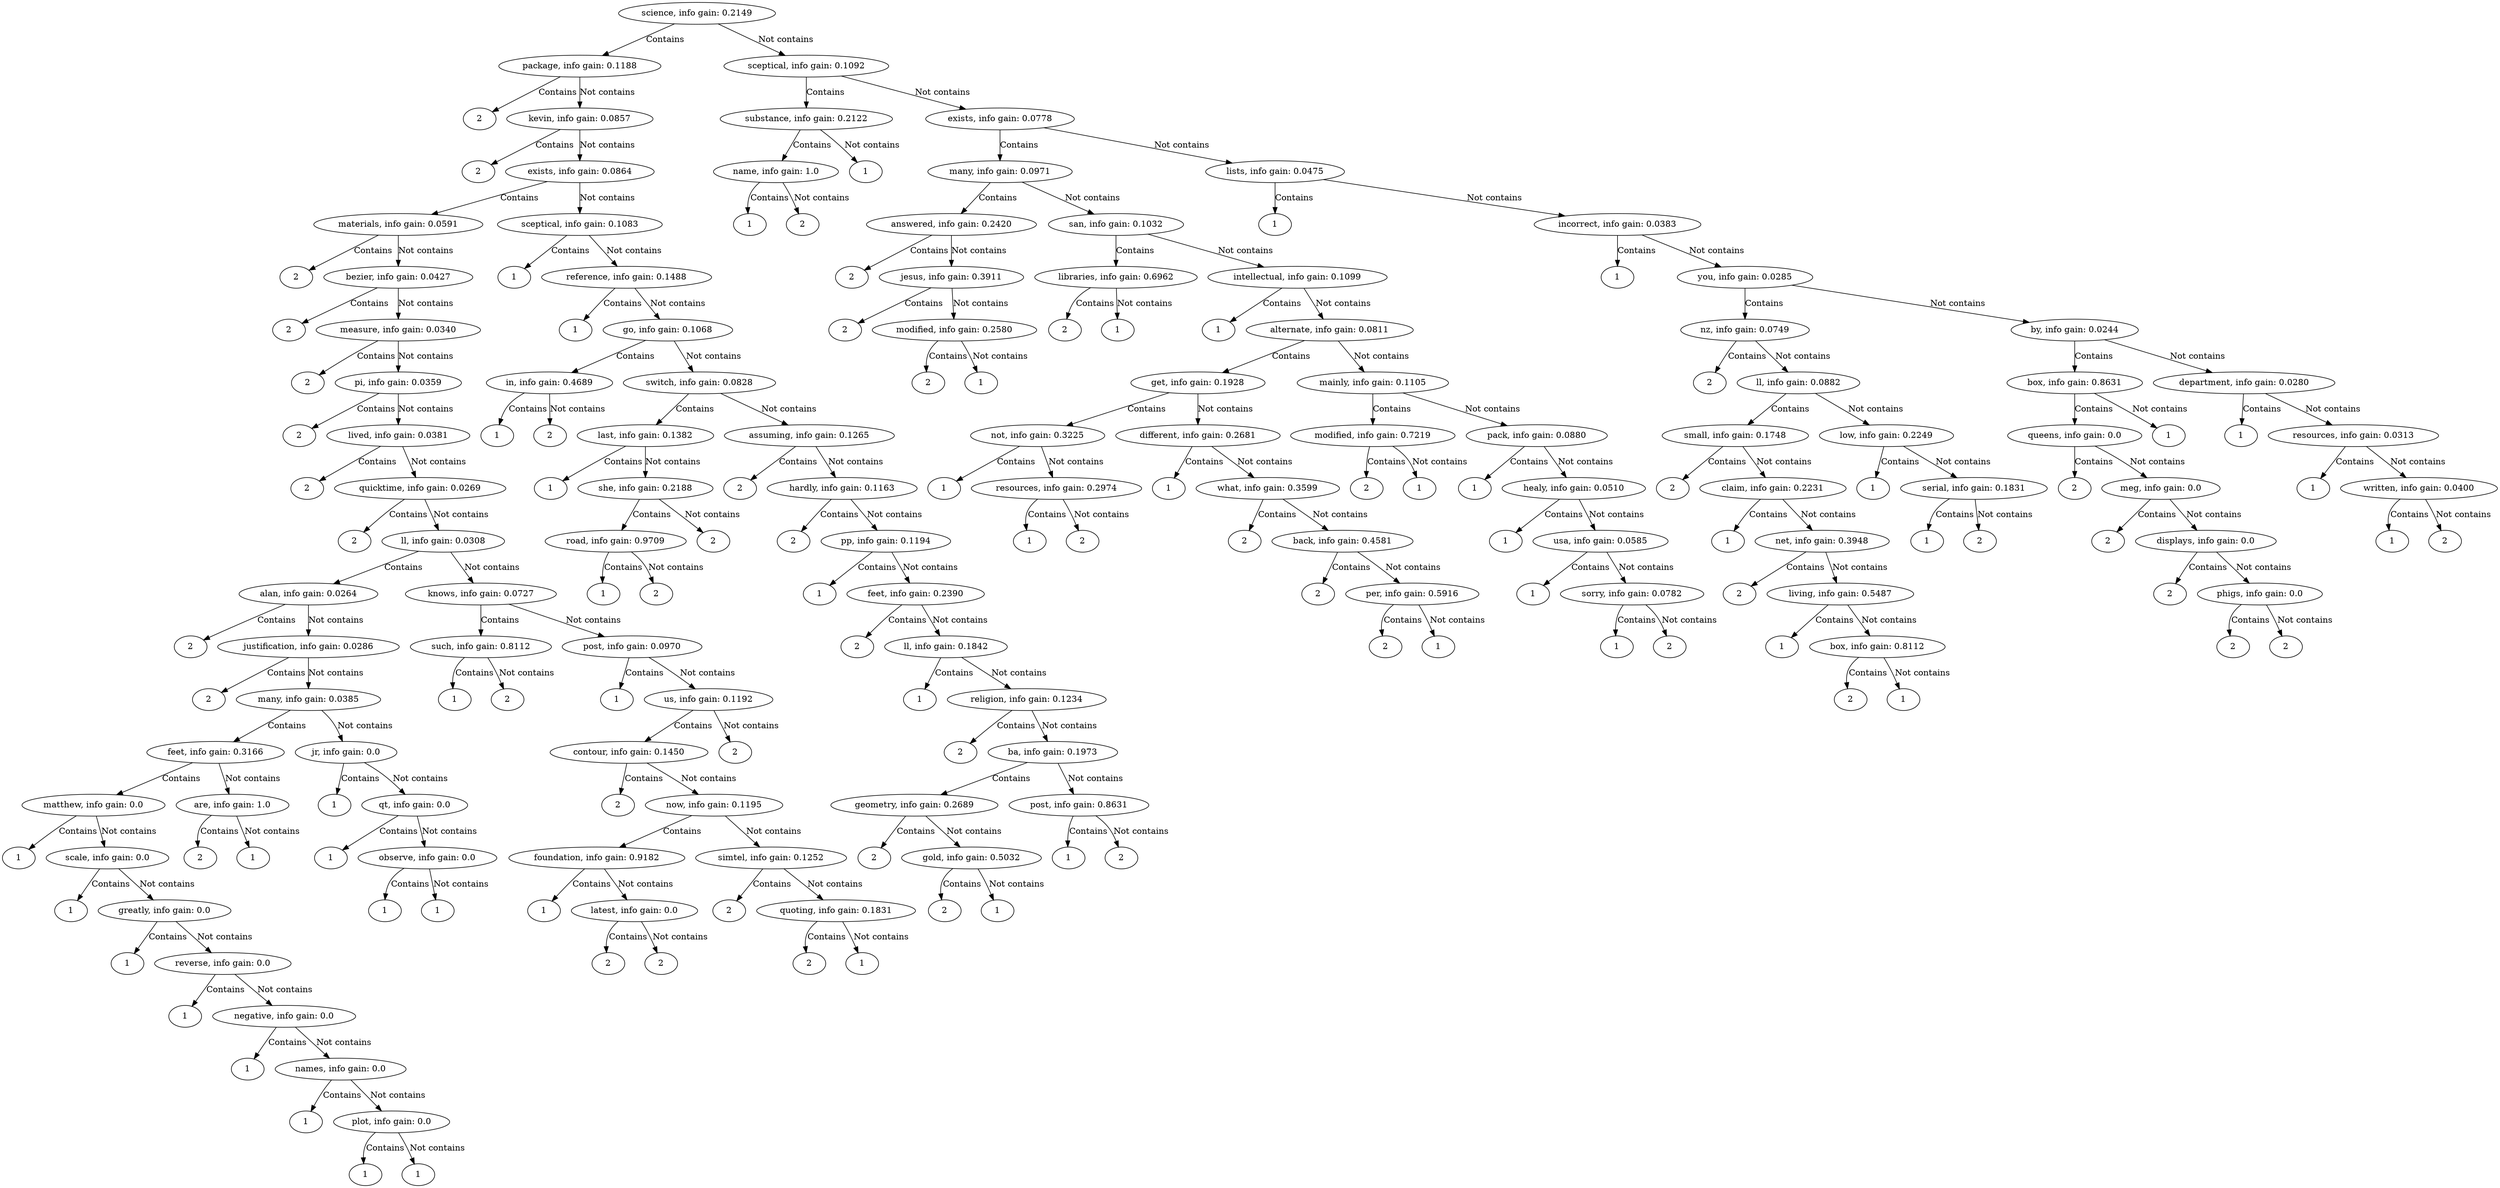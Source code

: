 digraph {
	485 [label="science, info gain: 0.2149"]
	485 -> "485-3143" [label=Contains]
	"485-3143" [label="package, info gain: 0.1188"]
	"485-3143" -> "True-485-3143" [label=Contains]
	"True-485-3143" [label=2]
	"485-3143" -> "485-3143-2109" [label="Not contains"]
	"485-3143-2109" [label="kevin, info gain: 0.0857"]
	"485-3143-2109" -> "True-485-3143-2109" [label=Contains]
	"True-485-3143-2109" [label=2]
	"485-3143-2109" -> "485-3143-2109-153" [label="Not contains"]
	"485-3143-2109-153" [label="exists, info gain: 0.0864"]
	"485-3143-2109-153" -> "485-3143-2109-153-2270" [label=Contains]
	"485-3143-2109-153-2270" [label="materials, info gain: 0.0591"]
	"485-3143-2109-153-2270" -> "True-485-3143-2109-153-2270" [label=Contains]
	"True-485-3143-2109-153-2270" [label=2]
	"485-3143-2109-153-2270" -> "485-3143-2109-153-2270-3321" [label="Not contains"]
	"485-3143-2109-153-2270-3321" [label="bezier, info gain: 0.0427"]
	"485-3143-2109-153-2270-3321" -> "True-485-3143-2109-153-2270-3321" [label=Contains]
	"True-485-3143-2109-153-2270-3321" [label=2]
	"485-3143-2109-153-2270-3321" -> "485-3143-2109-153-2270-3321-2539" [label="Not contains"]
	"485-3143-2109-153-2270-3321-2539" [label="measure, info gain: 0.0340"]
	"485-3143-2109-153-2270-3321-2539" -> "True-485-3143-2109-153-2270-3321-2539" [label=Contains]
	"True-485-3143-2109-153-2270-3321-2539" [label=2]
	"485-3143-2109-153-2270-3321-2539" -> "485-3143-2109-153-2270-3321-2539-1904" [label="Not contains"]
	"485-3143-2109-153-2270-3321-2539-1904" [label="pi, info gain: 0.0359"]
	"485-3143-2109-153-2270-3321-2539-1904" -> "True-485-3143-2109-153-2270-3321-2539-1904" [label=Contains]
	"True-485-3143-2109-153-2270-3321-2539-1904" [label=2]
	"485-3143-2109-153-2270-3321-2539-1904" -> "485-3143-2109-153-2270-3321-2539-1904-2667" [label="Not contains"]
	"485-3143-2109-153-2270-3321-2539-1904-2667" [label="lived, info gain: 0.0381"]
	"485-3143-2109-153-2270-3321-2539-1904-2667" -> "True-485-3143-2109-153-2270-3321-2539-1904-2667" [label=Contains]
	"True-485-3143-2109-153-2270-3321-2539-1904-2667" [label=2]
	"485-3143-2109-153-2270-3321-2539-1904-2667" -> "485-3143-2109-153-2270-3321-2539-1904-2667-3128" [label="Not contains"]
	"485-3143-2109-153-2270-3321-2539-1904-2667-3128" [label="quicktime, info gain: 0.0269"]
	"485-3143-2109-153-2270-3321-2539-1904-2667-3128" -> "True-485-3143-2109-153-2270-3321-2539-1904-2667-3128" [label=Contains]
	"True-485-3143-2109-153-2270-3321-2539-1904-2667-3128" [label=2]
	"485-3143-2109-153-2270-3321-2539-1904-2667-3128" -> "485-3143-2109-153-2270-3321-2539-1904-2667-3128-301" [label="Not contains"]
	"485-3143-2109-153-2270-3321-2539-1904-2667-3128-301" [label="ll, info gain: 0.0308"]
	"485-3143-2109-153-2270-3321-2539-1904-2667-3128-301" -> "485-3143-2109-153-2270-3321-2539-1904-2667-3128-301-3506" [label=Contains]
	"485-3143-2109-153-2270-3321-2539-1904-2667-3128-301-3506" [label="alan, info gain: 0.0264"]
	"485-3143-2109-153-2270-3321-2539-1904-2667-3128-301-3506" -> "True-485-3143-2109-153-2270-3321-2539-1904-2667-3128-301-3506" [label=Contains]
	"True-485-3143-2109-153-2270-3321-2539-1904-2667-3128-301-3506" [label=2]
	"485-3143-2109-153-2270-3321-2539-1904-2667-3128-301-3506" -> "485-3143-2109-153-2270-3321-2539-1904-2667-3128-301-3506-322" [label="Not contains"]
	"485-3143-2109-153-2270-3321-2539-1904-2667-3128-301-3506-322" [label="justification, info gain: 0.0286"]
	"485-3143-2109-153-2270-3321-2539-1904-2667-3128-301-3506-322" -> "True-485-3143-2109-153-2270-3321-2539-1904-2667-3128-301-3506-322" [label=Contains]
	"True-485-3143-2109-153-2270-3321-2539-1904-2667-3128-301-3506-322" [label=2]
	"485-3143-2109-153-2270-3321-2539-1904-2667-3128-301-3506-322" -> "485-3143-2109-153-2270-3321-2539-1904-2667-3128-301-3506-322-188" [label="Not contains"]
	"485-3143-2109-153-2270-3321-2539-1904-2667-3128-301-3506-322-188" [label="many, info gain: 0.0385"]
	"485-3143-2109-153-2270-3321-2539-1904-2667-3128-301-3506-322-188" -> "485-3143-2109-153-2270-3321-2539-1904-2667-3128-301-3506-322-188-44" [label=Contains]
	"485-3143-2109-153-2270-3321-2539-1904-2667-3128-301-3506-322-188-44" [label="feet, info gain: 0.3166"]
	"485-3143-2109-153-2270-3321-2539-1904-2667-3128-301-3506-322-188-44" -> "485-3143-2109-153-2270-3321-2539-1904-2667-3128-301-3506-322-188-44-2069" [label=Contains]
	"485-3143-2109-153-2270-3321-2539-1904-2667-3128-301-3506-322-188-44-2069" [label="matthew, info gain: 0.0"]
	"485-3143-2109-153-2270-3321-2539-1904-2667-3128-301-3506-322-188-44-2069" -> "True-485-3143-2109-153-2270-3321-2539-1904-2667-3128-301-3506-322-188-44-2069" [label=Contains]
	"True-485-3143-2109-153-2270-3321-2539-1904-2667-3128-301-3506-322-188-44-2069" [label=1]
	"485-3143-2109-153-2270-3321-2539-1904-2667-3128-301-3506-322-188-44-2069" -> "485-3143-2109-153-2270-3321-2539-1904-2667-3128-301-3506-322-188-44-2069-2832" [label="Not contains"]
	"485-3143-2109-153-2270-3321-2539-1904-2667-3128-301-3506-322-188-44-2069-2832" [label="scale, info gain: 0.0"]
	"485-3143-2109-153-2270-3321-2539-1904-2667-3128-301-3506-322-188-44-2069-2832" -> "True-485-3143-2109-153-2270-3321-2539-1904-2667-3128-301-3506-322-188-44-2069-2832" [label=Contains]
	"True-485-3143-2109-153-2270-3321-2539-1904-2667-3128-301-3506-322-188-44-2069-2832" [label=1]
	"485-3143-2109-153-2270-3321-2539-1904-2667-3128-301-3506-322-188-44-2069-2832" -> "485-3143-2109-153-2270-3321-2539-1904-2667-3128-301-3506-322-188-44-2069-2832-2723" [label="Not contains"]
	"485-3143-2109-153-2270-3321-2539-1904-2667-3128-301-3506-322-188-44-2069-2832-2723" [label="greatly, info gain: 0.0"]
	"485-3143-2109-153-2270-3321-2539-1904-2667-3128-301-3506-322-188-44-2069-2832-2723" -> "True-485-3143-2109-153-2270-3321-2539-1904-2667-3128-301-3506-322-188-44-2069-2832-2723" [label=Contains]
	"True-485-3143-2109-153-2270-3321-2539-1904-2667-3128-301-3506-322-188-44-2069-2832-2723" [label=1]
	"485-3143-2109-153-2270-3321-2539-1904-2667-3128-301-3506-322-188-44-2069-2832-2723" -> "485-3143-2109-153-2270-3321-2539-1904-2667-3128-301-3506-322-188-44-2069-2832-2723-2665" [label="Not contains"]
	"485-3143-2109-153-2270-3321-2539-1904-2667-3128-301-3506-322-188-44-2069-2832-2723-2665" [label="reverse, info gain: 0.0"]
	"485-3143-2109-153-2270-3321-2539-1904-2667-3128-301-3506-322-188-44-2069-2832-2723-2665" -> "True-485-3143-2109-153-2270-3321-2539-1904-2667-3128-301-3506-322-188-44-2069-2832-2723-2665" [label=Contains]
	"True-485-3143-2109-153-2270-3321-2539-1904-2667-3128-301-3506-322-188-44-2069-2832-2723-2665" [label=1]
	"485-3143-2109-153-2270-3321-2539-1904-2667-3128-301-3506-322-188-44-2069-2832-2723-2665" -> "485-3143-2109-153-2270-3321-2539-1904-2667-3128-301-3506-322-188-44-2069-2832-2723-2665-330" [label="Not contains"]
	"485-3143-2109-153-2270-3321-2539-1904-2667-3128-301-3506-322-188-44-2069-2832-2723-2665-330" [label="negative, info gain: 0.0"]
	"485-3143-2109-153-2270-3321-2539-1904-2667-3128-301-3506-322-188-44-2069-2832-2723-2665-330" -> "True-485-3143-2109-153-2270-3321-2539-1904-2667-3128-301-3506-322-188-44-2069-2832-2723-2665-330" [label=Contains]
	"True-485-3143-2109-153-2270-3321-2539-1904-2667-3128-301-3506-322-188-44-2069-2832-2723-2665-330" [label=1]
	"485-3143-2109-153-2270-3321-2539-1904-2667-3128-301-3506-322-188-44-2069-2832-2723-2665-330" -> "485-3143-2109-153-2270-3321-2539-1904-2667-3128-301-3506-322-188-44-2069-2832-2723-2665-330-2375" [label="Not contains"]
	"485-3143-2109-153-2270-3321-2539-1904-2667-3128-301-3506-322-188-44-2069-2832-2723-2665-330-2375" [label="names, info gain: 0.0"]
	"485-3143-2109-153-2270-3321-2539-1904-2667-3128-301-3506-322-188-44-2069-2832-2723-2665-330-2375" -> "True-485-3143-2109-153-2270-3321-2539-1904-2667-3128-301-3506-322-188-44-2069-2832-2723-2665-330-2375" [label=Contains]
	"True-485-3143-2109-153-2270-3321-2539-1904-2667-3128-301-3506-322-188-44-2069-2832-2723-2665-330-2375" [label=1]
	"485-3143-2109-153-2270-3321-2539-1904-2667-3128-301-3506-322-188-44-2069-2832-2723-2665-330-2375" -> "485-3143-2109-153-2270-3321-2539-1904-2667-3128-301-3506-322-188-44-2069-2832-2723-2665-330-2375-2357" [label="Not contains"]
	"485-3143-2109-153-2270-3321-2539-1904-2667-3128-301-3506-322-188-44-2069-2832-2723-2665-330-2375-2357" [label="plot, info gain: 0.0"]
	"485-3143-2109-153-2270-3321-2539-1904-2667-3128-301-3506-322-188-44-2069-2832-2723-2665-330-2375-2357" -> "True-485-3143-2109-153-2270-3321-2539-1904-2667-3128-301-3506-322-188-44-2069-2832-2723-2665-330-2375-2357" [label=Contains]
	"True-485-3143-2109-153-2270-3321-2539-1904-2667-3128-301-3506-322-188-44-2069-2832-2723-2665-330-2375-2357" [label=1]
	"485-3143-2109-153-2270-3321-2539-1904-2667-3128-301-3506-322-188-44-2069-2832-2723-2665-330-2375-2357" -> "False-485-3143-2109-153-2270-3321-2539-1904-2667-3128-301-3506-322-188-44-2069-2832-2723-2665-330-2375-2357" [label="Not contains"]
	"False-485-3143-2109-153-2270-3321-2539-1904-2667-3128-301-3506-322-188-44-2069-2832-2723-2665-330-2375-2357" [label=1]
	"485-3143-2109-153-2270-3321-2539-1904-2667-3128-301-3506-322-188-44" -> "485-3143-2109-153-2270-3321-2539-1904-2667-3128-301-3506-322-188-44-22" [label="Not contains"]
	"485-3143-2109-153-2270-3321-2539-1904-2667-3128-301-3506-322-188-44-22" [label="are, info gain: 1.0"]
	"485-3143-2109-153-2270-3321-2539-1904-2667-3128-301-3506-322-188-44-22" -> "True-485-3143-2109-153-2270-3321-2539-1904-2667-3128-301-3506-322-188-44-22" [label=Contains]
	"True-485-3143-2109-153-2270-3321-2539-1904-2667-3128-301-3506-322-188-44-22" [label=2]
	"485-3143-2109-153-2270-3321-2539-1904-2667-3128-301-3506-322-188-44-22" -> "False-485-3143-2109-153-2270-3321-2539-1904-2667-3128-301-3506-322-188-44-22" [label="Not contains"]
	"False-485-3143-2109-153-2270-3321-2539-1904-2667-3128-301-3506-322-188-44-22" [label=1]
	"485-3143-2109-153-2270-3321-2539-1904-2667-3128-301-3506-322-188" -> "485-3143-2109-153-2270-3321-2539-1904-2667-3128-301-3506-322-188-125" [label="Not contains"]
	"485-3143-2109-153-2270-3321-2539-1904-2667-3128-301-3506-322-188-125" [label="jr, info gain: 0.0"]
	"485-3143-2109-153-2270-3321-2539-1904-2667-3128-301-3506-322-188-125" -> "True-485-3143-2109-153-2270-3321-2539-1904-2667-3128-301-3506-322-188-125" [label=Contains]
	"True-485-3143-2109-153-2270-3321-2539-1904-2667-3128-301-3506-322-188-125" [label=1]
	"485-3143-2109-153-2270-3321-2539-1904-2667-3128-301-3506-322-188-125" -> "485-3143-2109-153-2270-3321-2539-1904-2667-3128-301-3506-322-188-125-3090" [label="Not contains"]
	"485-3143-2109-153-2270-3321-2539-1904-2667-3128-301-3506-322-188-125-3090" [label="qt, info gain: 0.0"]
	"485-3143-2109-153-2270-3321-2539-1904-2667-3128-301-3506-322-188-125-3090" -> "True-485-3143-2109-153-2270-3321-2539-1904-2667-3128-301-3506-322-188-125-3090" [label=Contains]
	"True-485-3143-2109-153-2270-3321-2539-1904-2667-3128-301-3506-322-188-125-3090" [label=1]
	"485-3143-2109-153-2270-3321-2539-1904-2667-3128-301-3506-322-188-125-3090" -> "485-3143-2109-153-2270-3321-2539-1904-2667-3128-301-3506-322-188-125-3090-3081" [label="Not contains"]
	"485-3143-2109-153-2270-3321-2539-1904-2667-3128-301-3506-322-188-125-3090-3081" [label="observe, info gain: 0.0"]
	"485-3143-2109-153-2270-3321-2539-1904-2667-3128-301-3506-322-188-125-3090-3081" -> "True-485-3143-2109-153-2270-3321-2539-1904-2667-3128-301-3506-322-188-125-3090-3081" [label=Contains]
	"True-485-3143-2109-153-2270-3321-2539-1904-2667-3128-301-3506-322-188-125-3090-3081" [label=1]
	"485-3143-2109-153-2270-3321-2539-1904-2667-3128-301-3506-322-188-125-3090-3081" -> "False-485-3143-2109-153-2270-3321-2539-1904-2667-3128-301-3506-322-188-125-3090-3081" [label="Not contains"]
	"False-485-3143-2109-153-2270-3321-2539-1904-2667-3128-301-3506-322-188-125-3090-3081" [label=1]
	"485-3143-2109-153-2270-3321-2539-1904-2667-3128-301" -> "485-3143-2109-153-2270-3321-2539-1904-2667-3128-301-2047" [label="Not contains"]
	"485-3143-2109-153-2270-3321-2539-1904-2667-3128-301-2047" [label="knows, info gain: 0.0727"]
	"485-3143-2109-153-2270-3321-2539-1904-2667-3128-301-2047" -> "485-3143-2109-153-2270-3321-2539-1904-2667-3128-301-2047-79" [label=Contains]
	"485-3143-2109-153-2270-3321-2539-1904-2667-3128-301-2047-79" [label="such, info gain: 0.8112"]
	"485-3143-2109-153-2270-3321-2539-1904-2667-3128-301-2047-79" -> "True-485-3143-2109-153-2270-3321-2539-1904-2667-3128-301-2047-79" [label=Contains]
	"True-485-3143-2109-153-2270-3321-2539-1904-2667-3128-301-2047-79" [label=1]
	"485-3143-2109-153-2270-3321-2539-1904-2667-3128-301-2047-79" -> "False-485-3143-2109-153-2270-3321-2539-1904-2667-3128-301-2047-79" [label="Not contains"]
	"False-485-3143-2109-153-2270-3321-2539-1904-2667-3128-301-2047-79" [label=2]
	"485-3143-2109-153-2270-3321-2539-1904-2667-3128-301-2047" -> "485-3143-2109-153-2270-3321-2539-1904-2667-3128-301-2047-166" [label="Not contains"]
	"485-3143-2109-153-2270-3321-2539-1904-2667-3128-301-2047-166" [label="post, info gain: 0.0970"]
	"485-3143-2109-153-2270-3321-2539-1904-2667-3128-301-2047-166" -> "True-485-3143-2109-153-2270-3321-2539-1904-2667-3128-301-2047-166" [label=Contains]
	"True-485-3143-2109-153-2270-3321-2539-1904-2667-3128-301-2047-166" [label=1]
	"485-3143-2109-153-2270-3321-2539-1904-2667-3128-301-2047-166" -> "485-3143-2109-153-2270-3321-2539-1904-2667-3128-301-2047-166-26" [label="Not contains"]
	"485-3143-2109-153-2270-3321-2539-1904-2667-3128-301-2047-166-26" [label="us, info gain: 0.1192"]
	"485-3143-2109-153-2270-3321-2539-1904-2667-3128-301-2047-166-26" -> "485-3143-2109-153-2270-3321-2539-1904-2667-3128-301-2047-166-26-3271" [label=Contains]
	"485-3143-2109-153-2270-3321-2539-1904-2667-3128-301-2047-166-26-3271" [label="contour, info gain: 0.1450"]
	"485-3143-2109-153-2270-3321-2539-1904-2667-3128-301-2047-166-26-3271" -> "True-485-3143-2109-153-2270-3321-2539-1904-2667-3128-301-2047-166-26-3271" [label=Contains]
	"True-485-3143-2109-153-2270-3321-2539-1904-2667-3128-301-2047-166-26-3271" [label=2]
	"485-3143-2109-153-2270-3321-2539-1904-2667-3128-301-2047-166-26-3271" -> "485-3143-2109-153-2270-3321-2539-1904-2667-3128-301-2047-166-26-3271-595" [label="Not contains"]
	"485-3143-2109-153-2270-3321-2539-1904-2667-3128-301-2047-166-26-3271-595" [label="now, info gain: 0.1195"]
	"485-3143-2109-153-2270-3321-2539-1904-2667-3128-301-2047-166-26-3271-595" -> "485-3143-2109-153-2270-3321-2539-1904-2667-3128-301-2047-166-26-3271-595-17" [label=Contains]
	"485-3143-2109-153-2270-3321-2539-1904-2667-3128-301-2047-166-26-3271-595-17" [label="foundation, info gain: 0.9182"]
	"485-3143-2109-153-2270-3321-2539-1904-2667-3128-301-2047-166-26-3271-595-17" -> "True-485-3143-2109-153-2270-3321-2539-1904-2667-3128-301-2047-166-26-3271-595-17" [label=Contains]
	"True-485-3143-2109-153-2270-3321-2539-1904-2667-3128-301-2047-166-26-3271-595-17" [label=1]
	"485-3143-2109-153-2270-3321-2539-1904-2667-3128-301-2047-166-26-3271-595-17" -> "485-3143-2109-153-2270-3321-2539-1904-2667-3128-301-2047-166-26-3271-595-17-2427" [label="Not contains"]
	"485-3143-2109-153-2270-3321-2539-1904-2667-3128-301-2047-166-26-3271-595-17-2427" [label="latest, info gain: 0.0"]
	"485-3143-2109-153-2270-3321-2539-1904-2667-3128-301-2047-166-26-3271-595-17-2427" -> "True-485-3143-2109-153-2270-3321-2539-1904-2667-3128-301-2047-166-26-3271-595-17-2427" [label=Contains]
	"True-485-3143-2109-153-2270-3321-2539-1904-2667-3128-301-2047-166-26-3271-595-17-2427" [label=2]
	"485-3143-2109-153-2270-3321-2539-1904-2667-3128-301-2047-166-26-3271-595-17-2427" -> "False-485-3143-2109-153-2270-3321-2539-1904-2667-3128-301-2047-166-26-3271-595-17-2427" [label="Not contains"]
	"False-485-3143-2109-153-2270-3321-2539-1904-2667-3128-301-2047-166-26-3271-595-17-2427" [label=2]
	"485-3143-2109-153-2270-3321-2539-1904-2667-3128-301-2047-166-26-3271-595" -> "485-3143-2109-153-2270-3321-2539-1904-2667-3128-301-2047-166-26-3271-595-3231" [label="Not contains"]
	"485-3143-2109-153-2270-3321-2539-1904-2667-3128-301-2047-166-26-3271-595-3231" [label="simtel, info gain: 0.1252"]
	"485-3143-2109-153-2270-3321-2539-1904-2667-3128-301-2047-166-26-3271-595-3231" -> "True-485-3143-2109-153-2270-3321-2539-1904-2667-3128-301-2047-166-26-3271-595-3231" [label=Contains]
	"True-485-3143-2109-153-2270-3321-2539-1904-2667-3128-301-2047-166-26-3271-595-3231" [label=2]
	"485-3143-2109-153-2270-3321-2539-1904-2667-3128-301-2047-166-26-3271-595-3231" -> "485-3143-2109-153-2270-3321-2539-1904-2667-3128-301-2047-166-26-3271-595-3231-970" [label="Not contains"]
	"485-3143-2109-153-2270-3321-2539-1904-2667-3128-301-2047-166-26-3271-595-3231-970" [label="quoting, info gain: 0.1831"]
	"485-3143-2109-153-2270-3321-2539-1904-2667-3128-301-2047-166-26-3271-595-3231-970" -> "True-485-3143-2109-153-2270-3321-2539-1904-2667-3128-301-2047-166-26-3271-595-3231-970" [label=Contains]
	"True-485-3143-2109-153-2270-3321-2539-1904-2667-3128-301-2047-166-26-3271-595-3231-970" [label=2]
	"485-3143-2109-153-2270-3321-2539-1904-2667-3128-301-2047-166-26-3271-595-3231-970" -> "False-485-3143-2109-153-2270-3321-2539-1904-2667-3128-301-2047-166-26-3271-595-3231-970" [label="Not contains"]
	"False-485-3143-2109-153-2270-3321-2539-1904-2667-3128-301-2047-166-26-3271-595-3231-970" [label=1]
	"485-3143-2109-153-2270-3321-2539-1904-2667-3128-301-2047-166-26" -> "False-485-3143-2109-153-2270-3321-2539-1904-2667-3128-301-2047-166-26" [label="Not contains"]
	"False-485-3143-2109-153-2270-3321-2539-1904-2667-3128-301-2047-166-26" [label=2]
	"485-3143-2109-153" -> "485-3143-2109-153-212" [label="Not contains"]
	"485-3143-2109-153-212" [label="sceptical, info gain: 0.1083"]
	"485-3143-2109-153-212" -> "True-485-3143-2109-153-212" [label=Contains]
	"True-485-3143-2109-153-212" [label=1]
	"485-3143-2109-153-212" -> "485-3143-2109-153-212-571" [label="Not contains"]
	"485-3143-2109-153-212-571" [label="reference, info gain: 0.1488"]
	"485-3143-2109-153-212-571" -> "True-485-3143-2109-153-212-571" [label=Contains]
	"True-485-3143-2109-153-212-571" [label=1]
	"485-3143-2109-153-212-571" -> "485-3143-2109-153-212-571-64" [label="Not contains"]
	"485-3143-2109-153-212-571-64" [label="go, info gain: 0.1068"]
	"485-3143-2109-153-212-571-64" -> "485-3143-2109-153-212-571-64-25" [label=Contains]
	"485-3143-2109-153-212-571-64-25" [label="in, info gain: 0.4689"]
	"485-3143-2109-153-212-571-64-25" -> "True-485-3143-2109-153-212-571-64-25" [label=Contains]
	"True-485-3143-2109-153-212-571-64-25" [label=1]
	"485-3143-2109-153-212-571-64-25" -> "False-485-3143-2109-153-212-571-64-25" [label="Not contains"]
	"False-485-3143-2109-153-212-571-64-25" [label=2]
	"485-3143-2109-153-212-571-64" -> "485-3143-2109-153-212-571-64-597" [label="Not contains"]
	"485-3143-2109-153-212-571-64-597" [label="switch, info gain: 0.0828"]
	"485-3143-2109-153-212-571-64-597" -> "485-3143-2109-153-212-571-64-597-5" [label=Contains]
	"485-3143-2109-153-212-571-64-597-5" [label="last, info gain: 0.1382"]
	"485-3143-2109-153-212-571-64-597-5" -> "True-485-3143-2109-153-212-571-64-597-5" [label=Contains]
	"True-485-3143-2109-153-212-571-64-597-5" [label=1]
	"485-3143-2109-153-212-571-64-597-5" -> "485-3143-2109-153-212-571-64-597-5-248" [label="Not contains"]
	"485-3143-2109-153-212-571-64-597-5-248" [label="she, info gain: 0.2188"]
	"485-3143-2109-153-212-571-64-597-5-248" -> "485-3143-2109-153-212-571-64-597-5-248-96" [label=Contains]
	"485-3143-2109-153-212-571-64-597-5-248-96" [label="road, info gain: 0.9709"]
	"485-3143-2109-153-212-571-64-597-5-248-96" -> "True-485-3143-2109-153-212-571-64-597-5-248-96" [label=Contains]
	"True-485-3143-2109-153-212-571-64-597-5-248-96" [label=1]
	"485-3143-2109-153-212-571-64-597-5-248-96" -> "False-485-3143-2109-153-212-571-64-597-5-248-96" [label="Not contains"]
	"False-485-3143-2109-153-212-571-64-597-5-248-96" [label=2]
	"485-3143-2109-153-212-571-64-597-5-248" -> "False-485-3143-2109-153-212-571-64-597-5-248" [label="Not contains"]
	"False-485-3143-2109-153-212-571-64-597-5-248" [label=2]
	"485-3143-2109-153-212-571-64-597" -> "485-3143-2109-153-212-571-64-597-642" [label="Not contains"]
	"485-3143-2109-153-212-571-64-597-642" [label="assuming, info gain: 0.1265"]
	"485-3143-2109-153-212-571-64-597-642" -> "True-485-3143-2109-153-212-571-64-597-642" [label=Contains]
	"True-485-3143-2109-153-212-571-64-597-642" [label=2]
	"485-3143-2109-153-212-571-64-597-642" -> "485-3143-2109-153-212-571-64-597-642-898" [label="Not contains"]
	"485-3143-2109-153-212-571-64-597-642-898" [label="hardly, info gain: 0.1163"]
	"485-3143-2109-153-212-571-64-597-642-898" -> "True-485-3143-2109-153-212-571-64-597-642-898" [label=Contains]
	"True-485-3143-2109-153-212-571-64-597-642-898" [label=2]
	"485-3143-2109-153-212-571-64-597-642-898" -> "485-3143-2109-153-212-571-64-597-642-898-82" [label="Not contains"]
	"485-3143-2109-153-212-571-64-597-642-898-82" [label="pp, info gain: 0.1194"]
	"485-3143-2109-153-212-571-64-597-642-898-82" -> "True-485-3143-2109-153-212-571-64-597-642-898-82" [label=Contains]
	"True-485-3143-2109-153-212-571-64-597-642-898-82" [label=1]
	"485-3143-2109-153-212-571-64-597-642-898-82" -> "485-3143-2109-153-212-571-64-597-642-898-82-44" [label="Not contains"]
	"485-3143-2109-153-212-571-64-597-642-898-82-44" [label="feet, info gain: 0.2390"]
	"485-3143-2109-153-212-571-64-597-642-898-82-44" -> "True-485-3143-2109-153-212-571-64-597-642-898-82-44" [label=Contains]
	"True-485-3143-2109-153-212-571-64-597-642-898-82-44" [label=2]
	"485-3143-2109-153-212-571-64-597-642-898-82-44" -> "485-3143-2109-153-212-571-64-597-642-898-82-44-301" [label="Not contains"]
	"485-3143-2109-153-212-571-64-597-642-898-82-44-301" [label="ll, info gain: 0.1842"]
	"485-3143-2109-153-212-571-64-597-642-898-82-44-301" -> "True-485-3143-2109-153-212-571-64-597-642-898-82-44-301" [label=Contains]
	"True-485-3143-2109-153-212-571-64-597-642-898-82-44-301" [label=1]
	"485-3143-2109-153-212-571-64-597-642-898-82-44-301" -> "485-3143-2109-153-212-571-64-597-642-898-82-44-301-16" [label="Not contains"]
	"485-3143-2109-153-212-571-64-597-642-898-82-44-301-16" [label="religion, info gain: 0.1234"]
	"485-3143-2109-153-212-571-64-597-642-898-82-44-301-16" -> "True-485-3143-2109-153-212-571-64-597-642-898-82-44-301-16" [label=Contains]
	"True-485-3143-2109-153-212-571-64-597-642-898-82-44-301-16" [label=2]
	"485-3143-2109-153-212-571-64-597-642-898-82-44-301-16" -> "485-3143-2109-153-212-571-64-597-642-898-82-44-301-16-482" [label="Not contains"]
	"485-3143-2109-153-212-571-64-597-642-898-82-44-301-16-482" [label="ba, info gain: 0.1973"]
	"485-3143-2109-153-212-571-64-597-642-898-82-44-301-16-482" -> "485-3143-2109-153-212-571-64-597-642-898-82-44-301-16-482-3027" [label=Contains]
	"485-3143-2109-153-212-571-64-597-642-898-82-44-301-16-482-3027" [label="geometry, info gain: 0.2689"]
	"485-3143-2109-153-212-571-64-597-642-898-82-44-301-16-482-3027" -> "True-485-3143-2109-153-212-571-64-597-642-898-82-44-301-16-482-3027" [label=Contains]
	"True-485-3143-2109-153-212-571-64-597-642-898-82-44-301-16-482-3027" [label=2]
	"485-3143-2109-153-212-571-64-597-642-898-82-44-301-16-482-3027" -> "485-3143-2109-153-212-571-64-597-642-898-82-44-301-16-482-3027-56" [label="Not contains"]
	"485-3143-2109-153-212-571-64-597-642-898-82-44-301-16-482-3027-56" [label="gold, info gain: 0.5032"]
	"485-3143-2109-153-212-571-64-597-642-898-82-44-301-16-482-3027-56" -> "True-485-3143-2109-153-212-571-64-597-642-898-82-44-301-16-482-3027-56" [label=Contains]
	"True-485-3143-2109-153-212-571-64-597-642-898-82-44-301-16-482-3027-56" [label=2]
	"485-3143-2109-153-212-571-64-597-642-898-82-44-301-16-482-3027-56" -> "False-485-3143-2109-153-212-571-64-597-642-898-82-44-301-16-482-3027-56" [label="Not contains"]
	"False-485-3143-2109-153-212-571-64-597-642-898-82-44-301-16-482-3027-56" [label=1]
	"485-3143-2109-153-212-571-64-597-642-898-82-44-301-16-482" -> "485-3143-2109-153-212-571-64-597-642-898-82-44-301-16-482-166" [label="Not contains"]
	"485-3143-2109-153-212-571-64-597-642-898-82-44-301-16-482-166" [label="post, info gain: 0.8631"]
	"485-3143-2109-153-212-571-64-597-642-898-82-44-301-16-482-166" -> "True-485-3143-2109-153-212-571-64-597-642-898-82-44-301-16-482-166" [label=Contains]
	"True-485-3143-2109-153-212-571-64-597-642-898-82-44-301-16-482-166" [label=1]
	"485-3143-2109-153-212-571-64-597-642-898-82-44-301-16-482-166" -> "False-485-3143-2109-153-212-571-64-597-642-898-82-44-301-16-482-166" [label="Not contains"]
	"False-485-3143-2109-153-212-571-64-597-642-898-82-44-301-16-482-166" [label=2]
	485 -> "485-212" [label="Not contains"]
	"485-212" [label="sceptical, info gain: 0.1092"]
	"485-212" -> "485-212-184" [label=Contains]
	"485-212-184" [label="substance, info gain: 0.2122"]
	"485-212-184" -> "485-212-184-1" [label=Contains]
	"485-212-184-1" [label="name, info gain: 1.0"]
	"485-212-184-1" -> "True-485-212-184-1" [label=Contains]
	"True-485-212-184-1" [label=1]
	"485-212-184-1" -> "False-485-212-184-1" [label="Not contains"]
	"False-485-212-184-1" [label=2]
	"485-212-184" -> "False-485-212-184" [label="Not contains"]
	"False-485-212-184" [label=1]
	"485-212" -> "485-212-153" [label="Not contains"]
	"485-212-153" [label="exists, info gain: 0.0778"]
	"485-212-153" -> "485-212-153-188" [label=Contains]
	"485-212-153-188" [label="many, info gain: 0.0971"]
	"485-212-153-188" -> "485-212-153-188-682" [label=Contains]
	"485-212-153-188-682" [label="answered, info gain: 0.2420"]
	"485-212-153-188-682" -> "True-485-212-153-188-682" [label=Contains]
	"True-485-212-153-188-682" [label=2]
	"485-212-153-188-682" -> "485-212-153-188-682-1261" [label="Not contains"]
	"485-212-153-188-682-1261" [label="jesus, info gain: 0.3911"]
	"485-212-153-188-682-1261" -> "True-485-212-153-188-682-1261" [label=Contains]
	"True-485-212-153-188-682-1261" [label=2]
	"485-212-153-188-682-1261" -> "485-212-153-188-682-1261-6" [label="Not contains"]
	"485-212-153-188-682-1261-6" [label="modified, info gain: 0.2580"]
	"485-212-153-188-682-1261-6" -> "True-485-212-153-188-682-1261-6" [label=Contains]
	"True-485-212-153-188-682-1261-6" [label=2]
	"485-212-153-188-682-1261-6" -> "False-485-212-153-188-682-1261-6" [label="Not contains"]
	"False-485-212-153-188-682-1261-6" [label=1]
	"485-212-153-188" -> "485-212-153-188-52" [label="Not contains"]
	"485-212-153-188-52" [label="san, info gain: 0.1032"]
	"485-212-153-188-52" -> "485-212-153-188-52-3187" [label=Contains]
	"485-212-153-188-52-3187" [label="libraries, info gain: 0.6962"]
	"485-212-153-188-52-3187" -> "True-485-212-153-188-52-3187" [label=Contains]
	"True-485-212-153-188-52-3187" [label=2]
	"485-212-153-188-52-3187" -> "False-485-212-153-188-52-3187" [label="Not contains"]
	"False-485-212-153-188-52-3187" [label=1]
	"485-212-153-188-52" -> "485-212-153-188-52-370" [label="Not contains"]
	"485-212-153-188-52-370" [label="intellectual, info gain: 0.1099"]
	"485-212-153-188-52-370" -> "True-485-212-153-188-52-370" [label=Contains]
	"True-485-212-153-188-52-370" [label=1]
	"485-212-153-188-52-370" -> "485-212-153-188-52-370-107" [label="Not contains"]
	"485-212-153-188-52-370-107" [label="alternate, info gain: 0.0811"]
	"485-212-153-188-52-370-107" -> "485-212-153-188-52-370-107-55" [label=Contains]
	"485-212-153-188-52-370-107-55" [label="get, info gain: 0.1928"]
	"485-212-153-188-52-370-107-55" -> "485-212-153-188-52-370-107-55-444" [label=Contains]
	"485-212-153-188-52-370-107-55-444" [label="not, info gain: 0.3225"]
	"485-212-153-188-52-370-107-55-444" -> "True-485-212-153-188-52-370-107-55-444" [label=Contains]
	"True-485-212-153-188-52-370-107-55-444" [label=1]
	"485-212-153-188-52-370-107-55-444" -> "485-212-153-188-52-370-107-55-444-3" [label="Not contains"]
	"485-212-153-188-52-370-107-55-444-3" [label="resources, info gain: 0.2974"]
	"485-212-153-188-52-370-107-55-444-3" -> "True-485-212-153-188-52-370-107-55-444-3" [label=Contains]
	"True-485-212-153-188-52-370-107-55-444-3" [label=1]
	"485-212-153-188-52-370-107-55-444-3" -> "False-485-212-153-188-52-370-107-55-444-3" [label="Not contains"]
	"False-485-212-153-188-52-370-107-55-444-3" [label=2]
	"485-212-153-188-52-370-107-55" -> "485-212-153-188-52-370-107-55-304" [label="Not contains"]
	"485-212-153-188-52-370-107-55-304" [label="different, info gain: 0.2681"]
	"485-212-153-188-52-370-107-55-304" -> "True-485-212-153-188-52-370-107-55-304" [label=Contains]
	"True-485-212-153-188-52-370-107-55-304" [label=1]
	"485-212-153-188-52-370-107-55-304" -> "485-212-153-188-52-370-107-55-304-303" [label="Not contains"]
	"485-212-153-188-52-370-107-55-304-303" [label="what, info gain: 0.3599"]
	"485-212-153-188-52-370-107-55-304-303" -> "True-485-212-153-188-52-370-107-55-304-303" [label=Contains]
	"True-485-212-153-188-52-370-107-55-304-303" [label=2]
	"485-212-153-188-52-370-107-55-304-303" -> "485-212-153-188-52-370-107-55-304-303-478" [label="Not contains"]
	"485-212-153-188-52-370-107-55-304-303-478" [label="back, info gain: 0.4581"]
	"485-212-153-188-52-370-107-55-304-303-478" -> "True-485-212-153-188-52-370-107-55-304-303-478" [label=Contains]
	"True-485-212-153-188-52-370-107-55-304-303-478" [label=2]
	"485-212-153-188-52-370-107-55-304-303-478" -> "485-212-153-188-52-370-107-55-304-303-478-67" [label="Not contains"]
	"485-212-153-188-52-370-107-55-304-303-478-67" [label="per, info gain: 0.5916"]
	"485-212-153-188-52-370-107-55-304-303-478-67" -> "True-485-212-153-188-52-370-107-55-304-303-478-67" [label=Contains]
	"True-485-212-153-188-52-370-107-55-304-303-478-67" [label=2]
	"485-212-153-188-52-370-107-55-304-303-478-67" -> "False-485-212-153-188-52-370-107-55-304-303-478-67" [label="Not contains"]
	"False-485-212-153-188-52-370-107-55-304-303-478-67" [label=1]
	"485-212-153-188-52-370-107" -> "485-212-153-188-52-370-107-197" [label="Not contains"]
	"485-212-153-188-52-370-107-197" [label="mainly, info gain: 0.1105"]
	"485-212-153-188-52-370-107-197" -> "485-212-153-188-52-370-107-197-6" [label=Contains]
	"485-212-153-188-52-370-107-197-6" [label="modified, info gain: 0.7219"]
	"485-212-153-188-52-370-107-197-6" -> "True-485-212-153-188-52-370-107-197-6" [label=Contains]
	"True-485-212-153-188-52-370-107-197-6" [label=2]
	"485-212-153-188-52-370-107-197-6" -> "False-485-212-153-188-52-370-107-197-6" [label="Not contains"]
	"False-485-212-153-188-52-370-107-197-6" [label=1]
	"485-212-153-188-52-370-107-197" -> "485-212-153-188-52-370-107-197-1018" [label="Not contains"]
	"485-212-153-188-52-370-107-197-1018" [label="pack, info gain: 0.0880"]
	"485-212-153-188-52-370-107-197-1018" -> "True-485-212-153-188-52-370-107-197-1018" [label=Contains]
	"True-485-212-153-188-52-370-107-197-1018" [label=1]
	"485-212-153-188-52-370-107-197-1018" -> "485-212-153-188-52-370-107-197-1018-2808" [label="Not contains"]
	"485-212-153-188-52-370-107-197-1018-2808" [label="healy, info gain: 0.0510"]
	"485-212-153-188-52-370-107-197-1018-2808" -> "True-485-212-153-188-52-370-107-197-1018-2808" [label=Contains]
	"True-485-212-153-188-52-370-107-197-1018-2808" [label=1]
	"485-212-153-188-52-370-107-197-1018-2808" -> "485-212-153-188-52-370-107-197-1018-2808-13" [label="Not contains"]
	"485-212-153-188-52-370-107-197-1018-2808-13" [label="usa, info gain: 0.0585"]
	"485-212-153-188-52-370-107-197-1018-2808-13" -> "True-485-212-153-188-52-370-107-197-1018-2808-13" [label=Contains]
	"True-485-212-153-188-52-370-107-197-1018-2808-13" [label=1]
	"485-212-153-188-52-370-107-197-1018-2808-13" -> "485-212-153-188-52-370-107-197-1018-2808-13-969" [label="Not contains"]
	"485-212-153-188-52-370-107-197-1018-2808-13-969" [label="sorry, info gain: 0.0782"]
	"485-212-153-188-52-370-107-197-1018-2808-13-969" -> "True-485-212-153-188-52-370-107-197-1018-2808-13-969" [label=Contains]
	"True-485-212-153-188-52-370-107-197-1018-2808-13-969" [label=1]
	"485-212-153-188-52-370-107-197-1018-2808-13-969" -> "False-485-212-153-188-52-370-107-197-1018-2808-13-969" [label="Not contains"]
	"False-485-212-153-188-52-370-107-197-1018-2808-13-969" [label=2]
	"485-212-153" -> "485-212-153-74" [label="Not contains"]
	"485-212-153-74" [label="lists, info gain: 0.0475"]
	"485-212-153-74" -> "True-485-212-153-74" [label=Contains]
	"True-485-212-153-74" [label=1]
	"485-212-153-74" -> "485-212-153-74-1203" [label="Not contains"]
	"485-212-153-74-1203" [label="incorrect, info gain: 0.0383"]
	"485-212-153-74-1203" -> "True-485-212-153-74-1203" [label=Contains]
	"True-485-212-153-74-1203" [label=1]
	"485-212-153-74-1203" -> "485-212-153-74-1203-300" [label="Not contains"]
	"485-212-153-74-1203-300" [label="you, info gain: 0.0285"]
	"485-212-153-74-1203-300" -> "485-212-153-74-1203-300-1862" [label=Contains]
	"485-212-153-74-1203-300-1862" [label="nz, info gain: 0.0749"]
	"485-212-153-74-1203-300-1862" -> "True-485-212-153-74-1203-300-1862" [label=Contains]
	"True-485-212-153-74-1203-300-1862" [label=2]
	"485-212-153-74-1203-300-1862" -> "485-212-153-74-1203-300-1862-301" [label="Not contains"]
	"485-212-153-74-1203-300-1862-301" [label="ll, info gain: 0.0882"]
	"485-212-153-74-1203-300-1862-301" -> "485-212-153-74-1203-300-1862-301-462" [label=Contains]
	"485-212-153-74-1203-300-1862-301-462" [label="small, info gain: 0.1748"]
	"485-212-153-74-1203-300-1862-301-462" -> "True-485-212-153-74-1203-300-1862-301-462" [label=Contains]
	"True-485-212-153-74-1203-300-1862-301-462" [label=2]
	"485-212-153-74-1203-300-1862-301-462" -> "485-212-153-74-1203-300-1862-301-462-636" [label="Not contains"]
	"485-212-153-74-1203-300-1862-301-462-636" [label="claim, info gain: 0.2231"]
	"485-212-153-74-1203-300-1862-301-462-636" -> "True-485-212-153-74-1203-300-1862-301-462-636" [label=Contains]
	"True-485-212-153-74-1203-300-1862-301-462-636" [label=1]
	"485-212-153-74-1203-300-1862-301-462-636" -> "485-212-153-74-1203-300-1862-301-462-636-62" [label="Not contains"]
	"485-212-153-74-1203-300-1862-301-462-636-62" [label="net, info gain: 0.3948"]
	"485-212-153-74-1203-300-1862-301-462-636-62" -> "True-485-212-153-74-1203-300-1862-301-462-636-62" [label=Contains]
	"True-485-212-153-74-1203-300-1862-301-462-636-62" [label=2]
	"485-212-153-74-1203-300-1862-301-462-636-62" -> "485-212-153-74-1203-300-1862-301-462-636-62-158" [label="Not contains"]
	"485-212-153-74-1203-300-1862-301-462-636-62-158" [label="living, info gain: 0.5487"]
	"485-212-153-74-1203-300-1862-301-462-636-62-158" -> "True-485-212-153-74-1203-300-1862-301-462-636-62-158" [label=Contains]
	"True-485-212-153-74-1203-300-1862-301-462-636-62-158" [label=1]
	"485-212-153-74-1203-300-1862-301-462-636-62-158" -> "485-212-153-74-1203-300-1862-301-462-636-62-158-29" [label="Not contains"]
	"485-212-153-74-1203-300-1862-301-462-636-62-158-29" [label="box, info gain: 0.8112"]
	"485-212-153-74-1203-300-1862-301-462-636-62-158-29" -> "True-485-212-153-74-1203-300-1862-301-462-636-62-158-29" [label=Contains]
	"True-485-212-153-74-1203-300-1862-301-462-636-62-158-29" [label=2]
	"485-212-153-74-1203-300-1862-301-462-636-62-158-29" -> "False-485-212-153-74-1203-300-1862-301-462-636-62-158-29" [label="Not contains"]
	"False-485-212-153-74-1203-300-1862-301-462-636-62-158-29" [label=1]
	"485-212-153-74-1203-300-1862-301" -> "485-212-153-74-1203-300-1862-301-2643" [label="Not contains"]
	"485-212-153-74-1203-300-1862-301-2643" [label="low, info gain: 0.2249"]
	"485-212-153-74-1203-300-1862-301-2643" -> "True-485-212-153-74-1203-300-1862-301-2643" [label=Contains]
	"True-485-212-153-74-1203-300-1862-301-2643" [label=1]
	"485-212-153-74-1203-300-1862-301-2643" -> "485-212-153-74-1203-300-1862-301-2643-1779" [label="Not contains"]
	"485-212-153-74-1203-300-1862-301-2643-1779" [label="serial, info gain: 0.1831"]
	"485-212-153-74-1203-300-1862-301-2643-1779" -> "True-485-212-153-74-1203-300-1862-301-2643-1779" [label=Contains]
	"True-485-212-153-74-1203-300-1862-301-2643-1779" [label=1]
	"485-212-153-74-1203-300-1862-301-2643-1779" -> "False-485-212-153-74-1203-300-1862-301-2643-1779" [label="Not contains"]
	"False-485-212-153-74-1203-300-1862-301-2643-1779" [label=2]
	"485-212-153-74-1203-300" -> "485-212-153-74-1203-300-81" [label="Not contains"]
	"485-212-153-74-1203-300-81" [label="by, info gain: 0.0244"]
	"485-212-153-74-1203-300-81" -> "485-212-153-74-1203-300-81-29" [label=Contains]
	"485-212-153-74-1203-300-81-29" [label="box, info gain: 0.8631"]
	"485-212-153-74-1203-300-81-29" -> "485-212-153-74-1203-300-81-29-2148" [label=Contains]
	"485-212-153-74-1203-300-81-29-2148" [label="queens, info gain: 0.0"]
	"485-212-153-74-1203-300-81-29-2148" -> "True-485-212-153-74-1203-300-81-29-2148" [label=Contains]
	"True-485-212-153-74-1203-300-81-29-2148" [label=2]
	"485-212-153-74-1203-300-81-29-2148" -> "485-212-153-74-1203-300-81-29-2148-3315" [label="Not contains"]
	"485-212-153-74-1203-300-81-29-2148-3315" [label="meg, info gain: 0.0"]
	"485-212-153-74-1203-300-81-29-2148-3315" -> "True-485-212-153-74-1203-300-81-29-2148-3315" [label=Contains]
	"True-485-212-153-74-1203-300-81-29-2148-3315" [label=2]
	"485-212-153-74-1203-300-81-29-2148-3315" -> "485-212-153-74-1203-300-81-29-2148-3315-3212" [label="Not contains"]
	"485-212-153-74-1203-300-81-29-2148-3315-3212" [label="displays, info gain: 0.0"]
	"485-212-153-74-1203-300-81-29-2148-3315-3212" -> "True-485-212-153-74-1203-300-81-29-2148-3315-3212" [label=Contains]
	"True-485-212-153-74-1203-300-81-29-2148-3315-3212" [label=2]
	"485-212-153-74-1203-300-81-29-2148-3315-3212" -> "485-212-153-74-1203-300-81-29-2148-3315-3212-3200" [label="Not contains"]
	"485-212-153-74-1203-300-81-29-2148-3315-3212-3200" [label="phigs, info gain: 0.0"]
	"485-212-153-74-1203-300-81-29-2148-3315-3212-3200" -> "True-485-212-153-74-1203-300-81-29-2148-3315-3212-3200" [label=Contains]
	"True-485-212-153-74-1203-300-81-29-2148-3315-3212-3200" [label=2]
	"485-212-153-74-1203-300-81-29-2148-3315-3212-3200" -> "False-485-212-153-74-1203-300-81-29-2148-3315-3212-3200" [label="Not contains"]
	"False-485-212-153-74-1203-300-81-29-2148-3315-3212-3200" [label=2]
	"485-212-153-74-1203-300-81-29" -> "False-485-212-153-74-1203-300-81-29" [label="Not contains"]
	"False-485-212-153-74-1203-300-81-29" [label=1]
	"485-212-153-74-1203-300-81" -> "485-212-153-74-1203-300-81-2196" [label="Not contains"]
	"485-212-153-74-1203-300-81-2196" [label="department, info gain: 0.0280"]
	"485-212-153-74-1203-300-81-2196" -> "True-485-212-153-74-1203-300-81-2196" [label=Contains]
	"True-485-212-153-74-1203-300-81-2196" [label=1]
	"485-212-153-74-1203-300-81-2196" -> "485-212-153-74-1203-300-81-2196-3" [label="Not contains"]
	"485-212-153-74-1203-300-81-2196-3" [label="resources, info gain: 0.0313"]
	"485-212-153-74-1203-300-81-2196-3" -> "True-485-212-153-74-1203-300-81-2196-3" [label=Contains]
	"True-485-212-153-74-1203-300-81-2196-3" [label=1]
	"485-212-153-74-1203-300-81-2196-3" -> "485-212-153-74-1203-300-81-2196-3-46" [label="Not contains"]
	"485-212-153-74-1203-300-81-2196-3-46" [label="written, info gain: 0.0400"]
	"485-212-153-74-1203-300-81-2196-3-46" -> "True-485-212-153-74-1203-300-81-2196-3-46" [label=Contains]
	"True-485-212-153-74-1203-300-81-2196-3-46" [label=1]
	"485-212-153-74-1203-300-81-2196-3-46" -> "False-485-212-153-74-1203-300-81-2196-3-46" [label="Not contains"]
	"False-485-212-153-74-1203-300-81-2196-3-46" [label=2]
}
